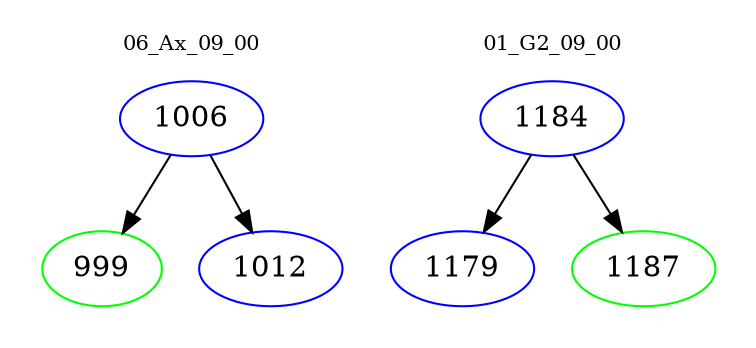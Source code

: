 digraph{
subgraph cluster_0 {
color = white
label = "06_Ax_09_00";
fontsize=10;
T0_1006 [label="1006", color="blue"]
T0_1006 -> T0_999 [color="black"]
T0_999 [label="999", color="green"]
T0_1006 -> T0_1012 [color="black"]
T0_1012 [label="1012", color="blue"]
}
subgraph cluster_1 {
color = white
label = "01_G2_09_00";
fontsize=10;
T1_1184 [label="1184", color="blue"]
T1_1184 -> T1_1179 [color="black"]
T1_1179 [label="1179", color="blue"]
T1_1184 -> T1_1187 [color="black"]
T1_1187 [label="1187", color="green"]
}
}
